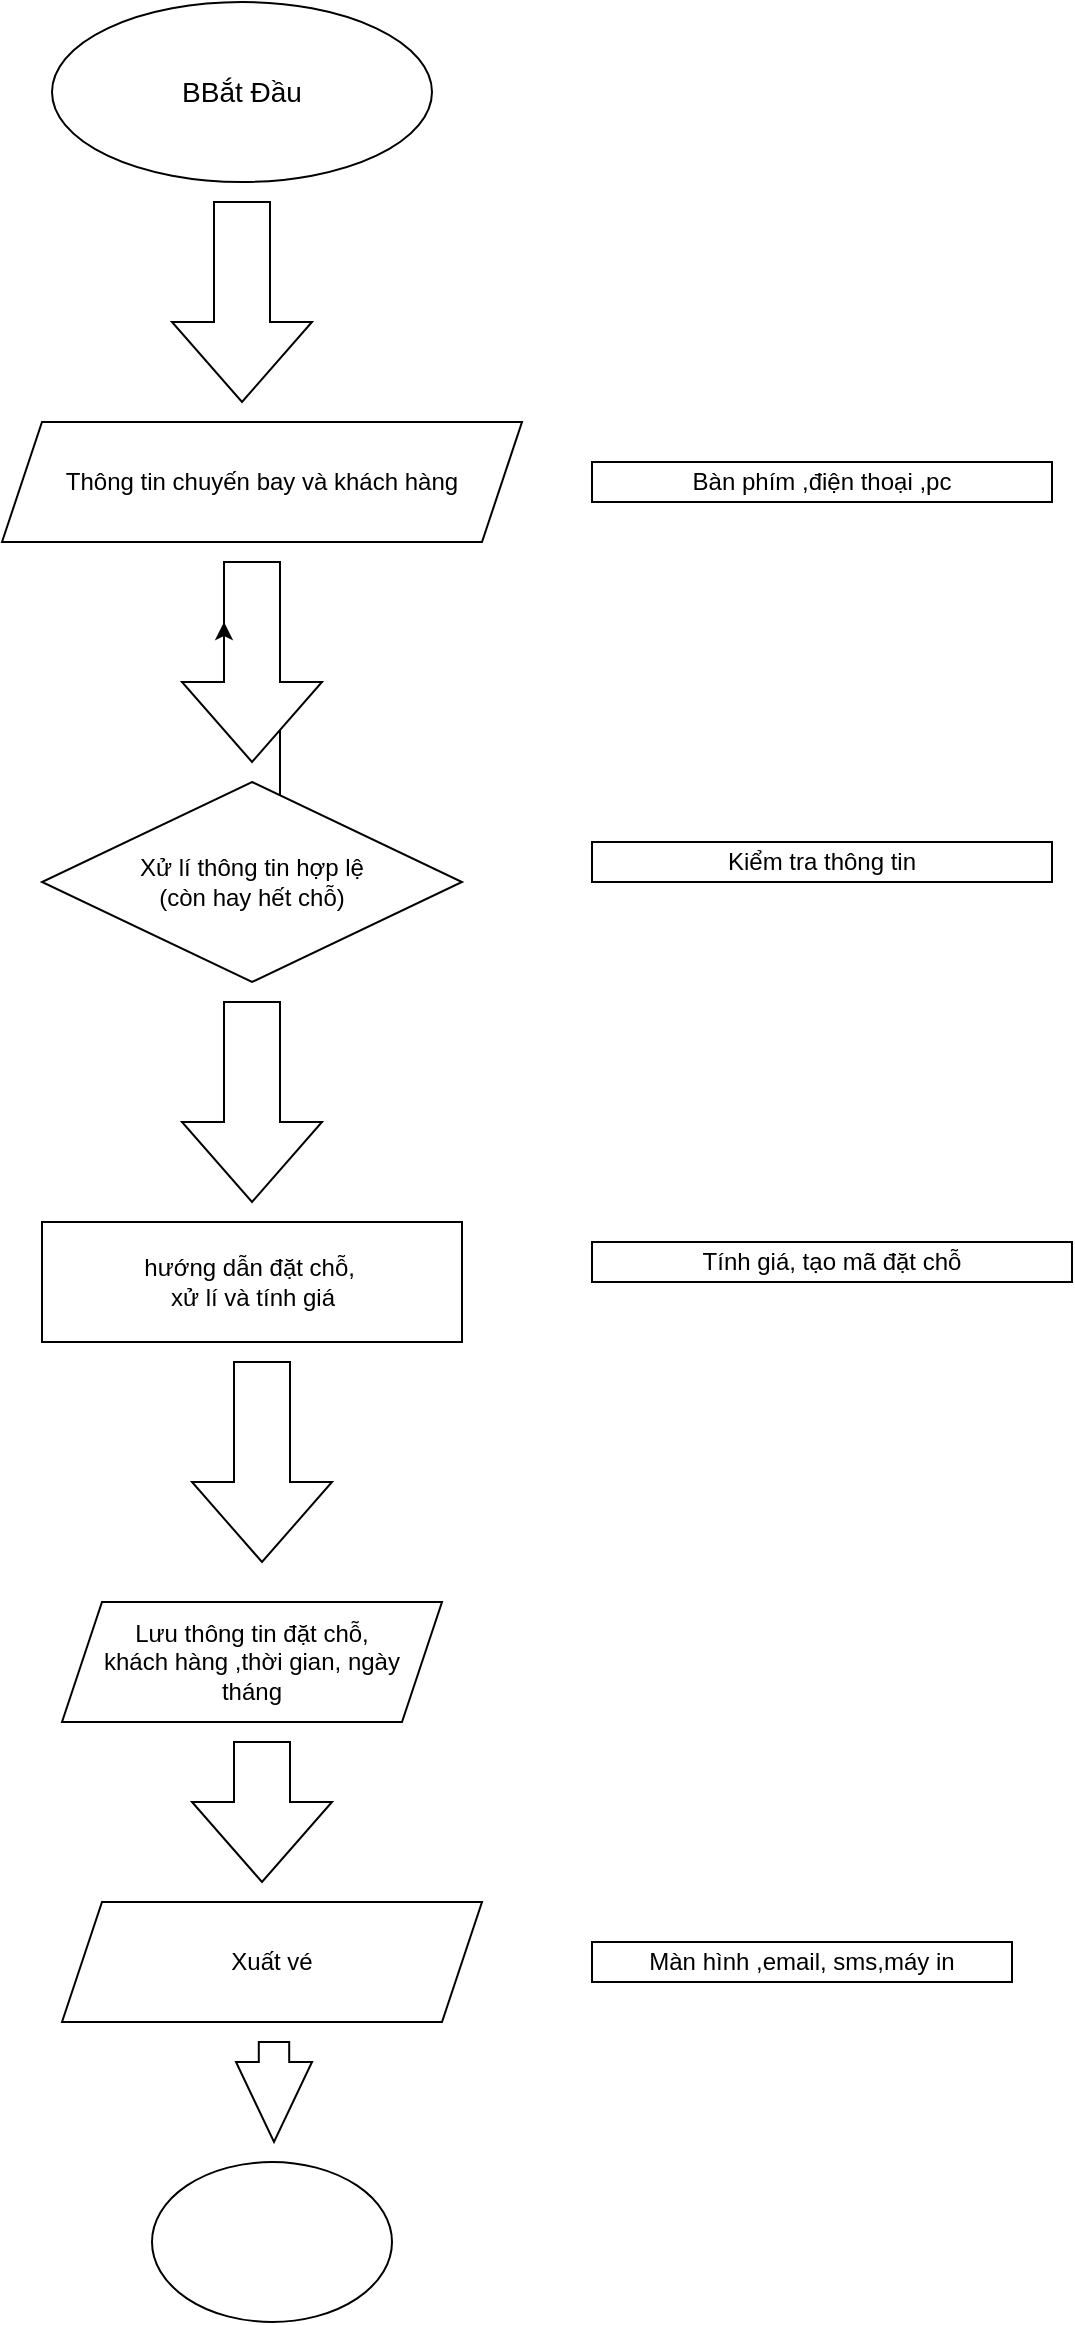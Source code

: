 <mxfile version="28.2.3">
  <diagram name="Trang-1" id="4zdAmmL9ZMX3OoHl71JS">
    <mxGraphModel dx="1123" dy="644" grid="1" gridSize="10" guides="1" tooltips="1" connect="1" arrows="1" fold="1" page="1" pageScale="1" pageWidth="827" pageHeight="1169" math="0" shadow="0">
      <root>
        <mxCell id="0" />
        <mxCell id="1" parent="0" />
        <mxCell id="XOmJ1WLNWN3yM4tohgsH-2" value="&lt;font style=&quot;vertical-align: inherit;&quot; dir=&quot;auto&quot;&gt;&lt;font style=&quot;vertical-align: inherit;&quot; dir=&quot;auto&quot;&gt;BBắt Đầu&lt;/font&gt;&lt;/font&gt;" style="ellipse;whiteSpace=wrap;html=1;fontSize=14;" vertex="1" parent="1">
          <mxGeometry x="260" width="190" height="90" as="geometry" />
        </mxCell>
        <mxCell id="XOmJ1WLNWN3yM4tohgsH-4" value="" style="html=1;shadow=0;dashed=0;align=center;verticalAlign=middle;shape=mxgraph.arrows2.arrow;dy=0.6;dx=40;direction=south;notch=0;" vertex="1" parent="1">
          <mxGeometry x="320" y="100" width="70" height="100" as="geometry" />
        </mxCell>
        <mxCell id="XOmJ1WLNWN3yM4tohgsH-26" style="edgeStyle=orthogonalEdgeStyle;rounded=0;orthogonalLoop=1;jettySize=auto;html=1;exitX=0;exitY=0;exitDx=60;exitDy=21;exitPerimeter=0;" edge="1" parent="1" source="XOmJ1WLNWN3yM4tohgsH-10">
          <mxGeometry relative="1" as="geometry">
            <mxPoint x="360" y="450" as="targetPoint" />
          </mxGeometry>
        </mxCell>
        <mxCell id="XOmJ1WLNWN3yM4tohgsH-10" value="" style="html=1;shadow=0;dashed=0;align=center;verticalAlign=middle;shape=mxgraph.arrows2.arrow;dy=0.6;dx=40;direction=south;notch=0;" vertex="1" parent="1">
          <mxGeometry x="325" y="280" width="70" height="100" as="geometry" />
        </mxCell>
        <mxCell id="XOmJ1WLNWN3yM4tohgsH-15" value="" style="html=1;shadow=0;dashed=0;align=center;verticalAlign=middle;shape=mxgraph.arrows2.arrow;dy=0.6;dx=40;direction=south;notch=0;" vertex="1" parent="1">
          <mxGeometry x="325" y="500" width="70" height="100" as="geometry" />
        </mxCell>
        <mxCell id="XOmJ1WLNWN3yM4tohgsH-21" style="edgeStyle=orthogonalEdgeStyle;rounded=0;orthogonalLoop=1;jettySize=auto;html=1;exitX=0;exitY=0;exitDx=60;exitDy=49;exitPerimeter=0;entryX=0;entryY=0;entryDx=30;entryDy=49;entryPerimeter=0;" edge="1" parent="1" source="XOmJ1WLNWN3yM4tohgsH-10" target="XOmJ1WLNWN3yM4tohgsH-10">
          <mxGeometry relative="1" as="geometry" />
        </mxCell>
        <mxCell id="XOmJ1WLNWN3yM4tohgsH-25" value="" style="html=1;shadow=0;dashed=0;align=center;verticalAlign=middle;shape=mxgraph.arrows2.arrow;dy=0.6;dx=40;direction=south;notch=0;" vertex="1" parent="1">
          <mxGeometry x="330" y="680" width="70" height="100" as="geometry" />
        </mxCell>
        <mxCell id="XOmJ1WLNWN3yM4tohgsH-29" style="edgeStyle=orthogonalEdgeStyle;rounded=0;orthogonalLoop=1;jettySize=auto;html=1;exitX=1;exitY=0.5;exitDx=0;exitDy=0;exitPerimeter=0;" edge="1" parent="1" source="XOmJ1WLNWN3yM4tohgsH-4" target="XOmJ1WLNWN3yM4tohgsH-4">
          <mxGeometry relative="1" as="geometry" />
        </mxCell>
        <mxCell id="XOmJ1WLNWN3yM4tohgsH-33" value="Lưu thông tin đặt chỗ,&lt;div&gt;khách hàng ,thời gian, ngày&lt;/div&gt;&lt;div&gt;tháng&lt;/div&gt;" style="shape=parallelogram;perimeter=parallelogramPerimeter;whiteSpace=wrap;html=1;fixedSize=1;" vertex="1" parent="1">
          <mxGeometry x="265" y="800" width="190" height="60" as="geometry" />
        </mxCell>
        <mxCell id="XOmJ1WLNWN3yM4tohgsH-37" value="" style="html=1;shadow=0;dashed=0;align=center;verticalAlign=middle;shape=mxgraph.arrows2.arrow;dy=0.6;dx=40;direction=south;notch=0;" vertex="1" parent="1">
          <mxGeometry x="330" y="870" width="70" height="70" as="geometry" />
        </mxCell>
        <mxCell id="XOmJ1WLNWN3yM4tohgsH-39" value="Thông tin chuyến bay và khách hàng" style="shape=parallelogram;perimeter=parallelogramPerimeter;whiteSpace=wrap;html=1;fixedSize=1;" vertex="1" parent="1">
          <mxGeometry x="235" y="210" width="260" height="60" as="geometry" />
        </mxCell>
        <mxCell id="XOmJ1WLNWN3yM4tohgsH-40" value="Bàn phím ,điện thoại ,pc" style="rounded=0;whiteSpace=wrap;html=1;" vertex="1" parent="1">
          <mxGeometry x="530" y="230" width="230" height="20" as="geometry" />
        </mxCell>
        <mxCell id="XOmJ1WLNWN3yM4tohgsH-41" value="Xử lí thông tin hợp lệ&lt;div&gt;(còn hay hết chỗ)&lt;/div&gt;" style="rhombus;whiteSpace=wrap;html=1;" vertex="1" parent="1">
          <mxGeometry x="255" y="390" width="210" height="100" as="geometry" />
        </mxCell>
        <mxCell id="XOmJ1WLNWN3yM4tohgsH-42" value="Kiểm tra thông tin" style="rounded=0;whiteSpace=wrap;html=1;" vertex="1" parent="1">
          <mxGeometry x="530" y="420" width="230" height="20" as="geometry" />
        </mxCell>
        <mxCell id="XOmJ1WLNWN3yM4tohgsH-44" value="hướng dẫn đặt chỗ,&amp;nbsp;&lt;div&gt;xử lí và tính giá&lt;/div&gt;" style="rounded=0;html=1;" vertex="1" parent="1">
          <mxGeometry x="255" y="610" width="210" height="60" as="geometry" />
        </mxCell>
        <mxCell id="XOmJ1WLNWN3yM4tohgsH-45" value="Tính giá, tạo mã đặt chỗ" style="rounded=0;whiteSpace=wrap;html=1;" vertex="1" parent="1">
          <mxGeometry x="530" y="620" width="240" height="20" as="geometry" />
        </mxCell>
        <mxCell id="XOmJ1WLNWN3yM4tohgsH-46" value="Xuất vé" style="shape=parallelogram;perimeter=parallelogramPerimeter;whiteSpace=wrap;html=1;fixedSize=1;" vertex="1" parent="1">
          <mxGeometry x="265" y="950" width="210" height="60" as="geometry" />
        </mxCell>
        <mxCell id="XOmJ1WLNWN3yM4tohgsH-47" value="Màn hình ,email, sms,máy in" style="rounded=0;whiteSpace=wrap;html=1;" vertex="1" parent="1">
          <mxGeometry x="530" y="970" width="210" height="20" as="geometry" />
        </mxCell>
        <mxCell id="XOmJ1WLNWN3yM4tohgsH-48" value="" style="ellipse;whiteSpace=wrap;html=1;" vertex="1" parent="1">
          <mxGeometry x="310" y="1080" width="120" height="80" as="geometry" />
        </mxCell>
        <mxCell id="XOmJ1WLNWN3yM4tohgsH-50" value="" style="html=1;shadow=0;dashed=0;align=center;verticalAlign=middle;shape=mxgraph.arrows2.arrow;dy=0.6;dx=40;direction=south;notch=0;" vertex="1" parent="1">
          <mxGeometry x="352" y="1020" width="38" height="50" as="geometry" />
        </mxCell>
      </root>
    </mxGraphModel>
  </diagram>
</mxfile>
